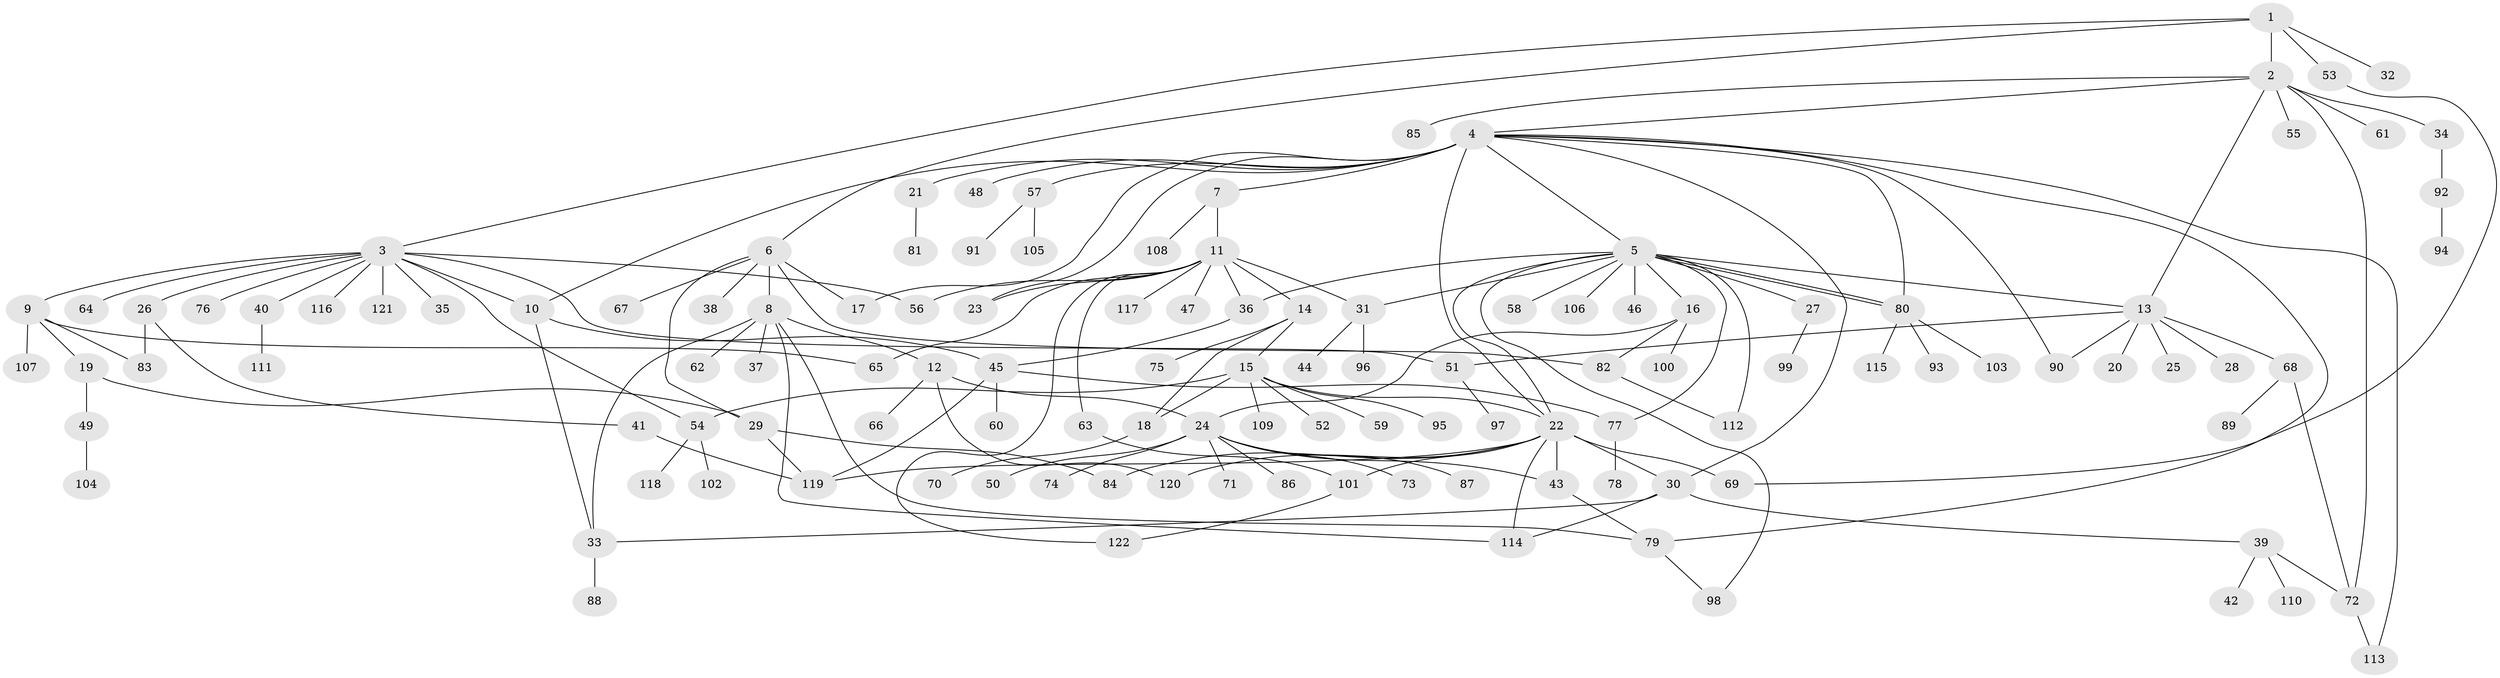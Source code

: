 // Generated by graph-tools (version 1.1) at 2025/14/03/09/25 04:14:31]
// undirected, 122 vertices, 164 edges
graph export_dot {
graph [start="1"]
  node [color=gray90,style=filled];
  1;
  2;
  3;
  4;
  5;
  6;
  7;
  8;
  9;
  10;
  11;
  12;
  13;
  14;
  15;
  16;
  17;
  18;
  19;
  20;
  21;
  22;
  23;
  24;
  25;
  26;
  27;
  28;
  29;
  30;
  31;
  32;
  33;
  34;
  35;
  36;
  37;
  38;
  39;
  40;
  41;
  42;
  43;
  44;
  45;
  46;
  47;
  48;
  49;
  50;
  51;
  52;
  53;
  54;
  55;
  56;
  57;
  58;
  59;
  60;
  61;
  62;
  63;
  64;
  65;
  66;
  67;
  68;
  69;
  70;
  71;
  72;
  73;
  74;
  75;
  76;
  77;
  78;
  79;
  80;
  81;
  82;
  83;
  84;
  85;
  86;
  87;
  88;
  89;
  90;
  91;
  92;
  93;
  94;
  95;
  96;
  97;
  98;
  99;
  100;
  101;
  102;
  103;
  104;
  105;
  106;
  107;
  108;
  109;
  110;
  111;
  112;
  113;
  114;
  115;
  116;
  117;
  118;
  119;
  120;
  121;
  122;
  1 -- 2;
  1 -- 3;
  1 -- 6;
  1 -- 32;
  1 -- 53;
  2 -- 4;
  2 -- 13;
  2 -- 34;
  2 -- 55;
  2 -- 61;
  2 -- 72;
  2 -- 85;
  3 -- 9;
  3 -- 10;
  3 -- 26;
  3 -- 35;
  3 -- 40;
  3 -- 51;
  3 -- 54;
  3 -- 56;
  3 -- 64;
  3 -- 76;
  3 -- 116;
  3 -- 121;
  4 -- 5;
  4 -- 7;
  4 -- 10;
  4 -- 17;
  4 -- 21;
  4 -- 22;
  4 -- 23;
  4 -- 30;
  4 -- 48;
  4 -- 57;
  4 -- 79;
  4 -- 80;
  4 -- 90;
  4 -- 113;
  5 -- 13;
  5 -- 16;
  5 -- 22;
  5 -- 27;
  5 -- 31;
  5 -- 36;
  5 -- 46;
  5 -- 58;
  5 -- 77;
  5 -- 80;
  5 -- 80;
  5 -- 98;
  5 -- 106;
  5 -- 112;
  6 -- 8;
  6 -- 17;
  6 -- 29;
  6 -- 38;
  6 -- 67;
  6 -- 82;
  7 -- 11;
  7 -- 108;
  8 -- 12;
  8 -- 33;
  8 -- 37;
  8 -- 62;
  8 -- 79;
  8 -- 114;
  9 -- 19;
  9 -- 65;
  9 -- 83;
  9 -- 107;
  10 -- 33;
  10 -- 45;
  11 -- 14;
  11 -- 23;
  11 -- 31;
  11 -- 36;
  11 -- 47;
  11 -- 56;
  11 -- 63;
  11 -- 65;
  11 -- 117;
  11 -- 122;
  12 -- 24;
  12 -- 66;
  12 -- 120;
  13 -- 20;
  13 -- 25;
  13 -- 28;
  13 -- 51;
  13 -- 68;
  13 -- 90;
  14 -- 15;
  14 -- 18;
  14 -- 75;
  15 -- 18;
  15 -- 22;
  15 -- 52;
  15 -- 54;
  15 -- 59;
  15 -- 95;
  15 -- 109;
  16 -- 24;
  16 -- 82;
  16 -- 100;
  18 -- 70;
  19 -- 29;
  19 -- 49;
  21 -- 81;
  22 -- 30;
  22 -- 43;
  22 -- 69;
  22 -- 84;
  22 -- 101;
  22 -- 114;
  22 -- 119;
  22 -- 120;
  24 -- 43;
  24 -- 50;
  24 -- 71;
  24 -- 73;
  24 -- 74;
  24 -- 86;
  24 -- 87;
  26 -- 41;
  26 -- 83;
  27 -- 99;
  29 -- 84;
  29 -- 119;
  30 -- 33;
  30 -- 39;
  30 -- 114;
  31 -- 44;
  31 -- 96;
  33 -- 88;
  34 -- 92;
  36 -- 45;
  39 -- 42;
  39 -- 72;
  39 -- 110;
  40 -- 111;
  41 -- 119;
  43 -- 79;
  45 -- 60;
  45 -- 77;
  45 -- 119;
  49 -- 104;
  51 -- 97;
  53 -- 69;
  54 -- 102;
  54 -- 118;
  57 -- 91;
  57 -- 105;
  63 -- 101;
  68 -- 72;
  68 -- 89;
  72 -- 113;
  77 -- 78;
  79 -- 98;
  80 -- 93;
  80 -- 103;
  80 -- 115;
  82 -- 112;
  92 -- 94;
  101 -- 122;
}
